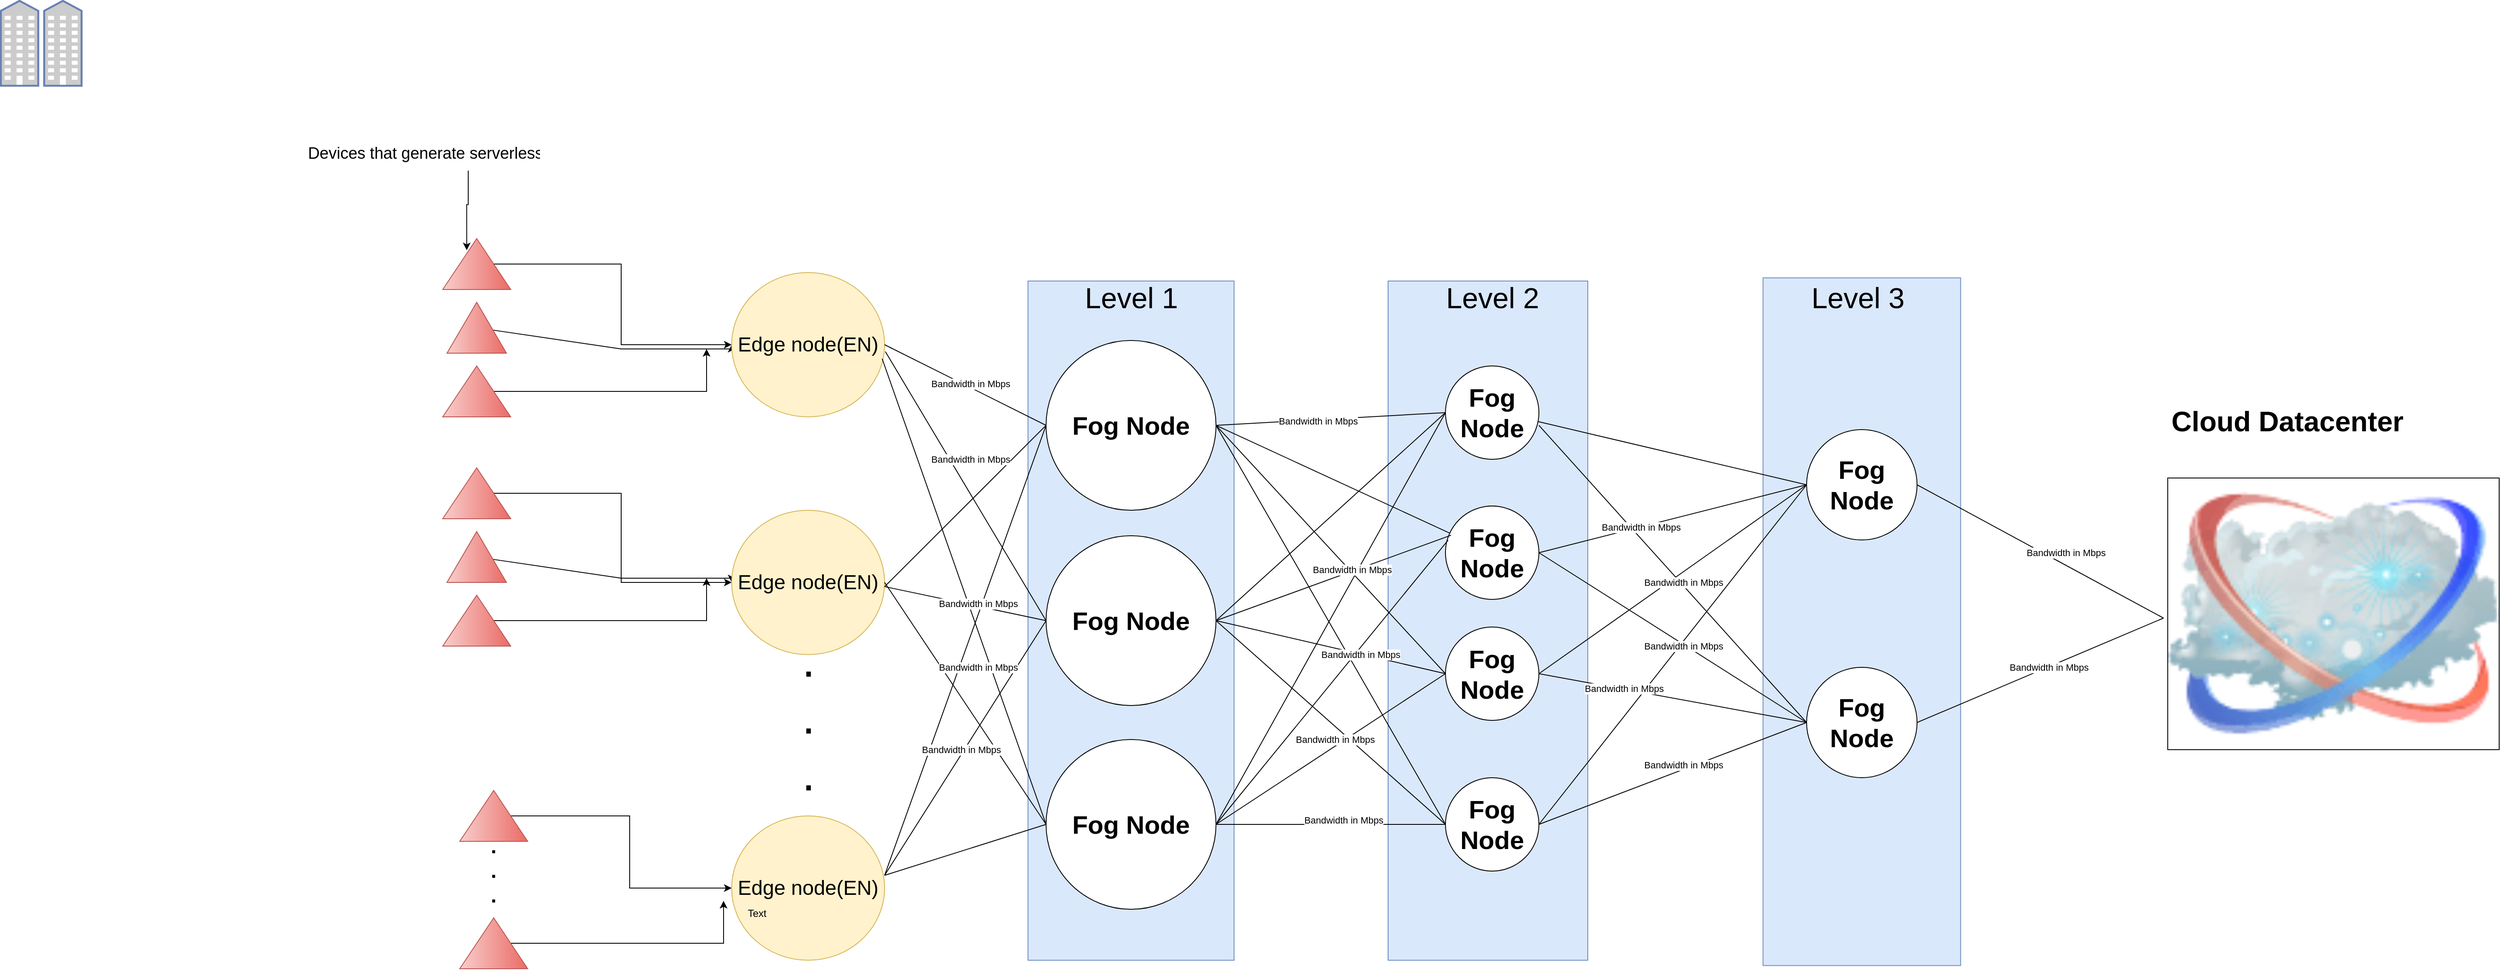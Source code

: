 <mxfile version="26.0.6">
  <diagram name="Page-1" id="55a83fd1-7818-8e21-69c5-c3457e3827bb">
    <mxGraphModel dx="2600" dy="1680" grid="1" gridSize="10" guides="1" tooltips="1" connect="1" arrows="1" fold="1" page="1" pageScale="1" pageWidth="1100" pageHeight="850" background="none" math="0" shadow="0">
      <root>
        <mxCell id="0" />
        <mxCell id="1" parent="0" />
        <mxCell id="gfVH6GyXzhJhxpXVjkYv-19" style="edgeStyle=orthogonalEdgeStyle;rounded=0;orthogonalLoop=1;jettySize=auto;html=1;entryX=0;entryY=0.5;entryDx=0;entryDy=0;" parent="1" source="gfVH6GyXzhJhxpXVjkYv-20" target="gfVH6GyXzhJhxpXVjkYv-25" edge="1">
          <mxGeometry relative="1" as="geometry" />
        </mxCell>
        <mxCell id="gfVH6GyXzhJhxpXVjkYv-20" value="" style="triangle;whiteSpace=wrap;html=1;rotation=-90;fillColor=#f8cecc;gradientColor=#ea6b66;strokeColor=#b85450;" parent="1" vertex="1">
          <mxGeometry x="20" y="60" width="60" height="80" as="geometry" />
        </mxCell>
        <mxCell id="gfVH6GyXzhJhxpXVjkYv-21" style="edgeStyle=orthogonalEdgeStyle;rounded=0;orthogonalLoop=1;jettySize=auto;html=1;" parent="1" edge="1">
          <mxGeometry relative="1" as="geometry">
            <mxPoint x="320.47" y="200" as="targetPoint" />
            <mxPoint x="70.473" y="250.005" as="sourcePoint" />
            <Array as="points">
              <mxPoint x="321" y="250" />
            </Array>
          </mxGeometry>
        </mxCell>
        <mxCell id="gfVH6GyXzhJhxpXVjkYv-22" value="" style="triangle;whiteSpace=wrap;html=1;rotation=-90;fillColor=#f8cecc;gradientColor=#ea6b66;strokeColor=#b85450;" parent="1" vertex="1">
          <mxGeometry x="20" y="210" width="60" height="80" as="geometry" />
        </mxCell>
        <mxCell id="gfVH6GyXzhJhxpXVjkYv-23" style="edgeStyle=orthogonalEdgeStyle;rounded=0;orthogonalLoop=1;jettySize=auto;html=1;entryX=0;entryY=0.5;entryDx=0;entryDy=0;" parent="1" source="gfVH6GyXzhJhxpXVjkYv-24" target="gfVH6GyXzhJhxpXVjkYv-25" edge="1">
          <mxGeometry relative="1" as="geometry">
            <Array as="points">
              <mxPoint x="220" y="200" />
              <mxPoint x="321" y="200" />
            </Array>
          </mxGeometry>
        </mxCell>
        <mxCell id="gfVH6GyXzhJhxpXVjkYv-24" value="" style="triangle;whiteSpace=wrap;html=1;rotation=-90;fillColor=#f8cecc;gradientColor=#ea6b66;strokeColor=#b85450;" parent="1" vertex="1">
          <mxGeometry x="20" y="140" width="60" height="70" as="geometry" />
        </mxCell>
        <mxCell id="gfVH6GyXzhJhxpXVjkYv-25" value="&lt;font style=&quot;font-size: 24px;&quot;&gt;Edge node(EN)&lt;/font&gt;" style="ellipse;whiteSpace=wrap;html=1;fillColor=#fff2cc;strokeColor=#d6b656;" parent="1" vertex="1">
          <mxGeometry x="350" y="110" width="180" height="170" as="geometry" />
        </mxCell>
        <mxCell id="gfVH6GyXzhJhxpXVjkYv-26" style="edgeStyle=orthogonalEdgeStyle;rounded=0;orthogonalLoop=1;jettySize=auto;html=1;entryX=0;entryY=0.5;entryDx=0;entryDy=0;" parent="1" source="gfVH6GyXzhJhxpXVjkYv-27" target="gfVH6GyXzhJhxpXVjkYv-32" edge="1">
          <mxGeometry relative="1" as="geometry" />
        </mxCell>
        <mxCell id="gfVH6GyXzhJhxpXVjkYv-27" value="" style="triangle;whiteSpace=wrap;html=1;rotation=-90;fillColor=#f8cecc;gradientColor=#ea6b66;strokeColor=#b85450;" parent="1" vertex="1">
          <mxGeometry x="20" y="330" width="60" height="80" as="geometry" />
        </mxCell>
        <mxCell id="gfVH6GyXzhJhxpXVjkYv-28" style="edgeStyle=orthogonalEdgeStyle;rounded=0;orthogonalLoop=1;jettySize=auto;html=1;" parent="1" edge="1">
          <mxGeometry relative="1" as="geometry">
            <mxPoint x="320.47" y="470" as="targetPoint" />
            <mxPoint x="70.473" y="520.005" as="sourcePoint" />
            <Array as="points">
              <mxPoint x="321" y="520" />
            </Array>
          </mxGeometry>
        </mxCell>
        <mxCell id="gfVH6GyXzhJhxpXVjkYv-29" value="" style="triangle;whiteSpace=wrap;html=1;rotation=-90;fillColor=#f8cecc;gradientColor=#ea6b66;strokeColor=#b85450;" parent="1" vertex="1">
          <mxGeometry x="20" y="480" width="60" height="80" as="geometry" />
        </mxCell>
        <mxCell id="gfVH6GyXzhJhxpXVjkYv-30" style="edgeStyle=orthogonalEdgeStyle;rounded=0;orthogonalLoop=1;jettySize=auto;html=1;entryX=0;entryY=0.5;entryDx=0;entryDy=0;" parent="1" source="gfVH6GyXzhJhxpXVjkYv-31" target="gfVH6GyXzhJhxpXVjkYv-32" edge="1">
          <mxGeometry relative="1" as="geometry">
            <Array as="points">
              <mxPoint x="220" y="470" />
              <mxPoint x="321" y="470" />
            </Array>
          </mxGeometry>
        </mxCell>
        <mxCell id="gfVH6GyXzhJhxpXVjkYv-31" value="" style="triangle;whiteSpace=wrap;html=1;rotation=-90;fillColor=#f8cecc;gradientColor=#ea6b66;strokeColor=#b85450;" parent="1" vertex="1">
          <mxGeometry x="20" y="410" width="60" height="70" as="geometry" />
        </mxCell>
        <mxCell id="gfVH6GyXzhJhxpXVjkYv-32" value="&lt;font style=&quot;font-size: 24px;&quot;&gt;Edge node(EN)&lt;/font&gt;" style="ellipse;whiteSpace=wrap;html=1;fillColor=#fff2cc;strokeColor=#d6b656;" parent="1" vertex="1">
          <mxGeometry x="350" y="390" width="180" height="170" as="geometry" />
        </mxCell>
        <mxCell id="gfVH6GyXzhJhxpXVjkYv-33" style="edgeStyle=orthogonalEdgeStyle;rounded=0;orthogonalLoop=1;jettySize=auto;html=1;entryX=0;entryY=0.5;entryDx=0;entryDy=0;" parent="1" source="gfVH6GyXzhJhxpXVjkYv-34" target="gfVH6GyXzhJhxpXVjkYv-39" edge="1">
          <mxGeometry relative="1" as="geometry" />
        </mxCell>
        <mxCell id="gfVH6GyXzhJhxpXVjkYv-34" value="" style="triangle;whiteSpace=wrap;html=1;rotation=-90;fillColor=#f8cecc;gradientColor=#ea6b66;strokeColor=#b85450;" parent="1" vertex="1">
          <mxGeometry x="40" y="710" width="60" height="80" as="geometry" />
        </mxCell>
        <mxCell id="gfVH6GyXzhJhxpXVjkYv-35" style="edgeStyle=orthogonalEdgeStyle;rounded=0;orthogonalLoop=1;jettySize=auto;html=1;" parent="1" edge="1">
          <mxGeometry relative="1" as="geometry">
            <mxPoint x="340.47" y="850" as="targetPoint" />
            <mxPoint x="90.473" y="900.005" as="sourcePoint" />
            <Array as="points">
              <mxPoint x="341" y="900" />
            </Array>
          </mxGeometry>
        </mxCell>
        <mxCell id="gfVH6GyXzhJhxpXVjkYv-36" value="" style="triangle;whiteSpace=wrap;html=1;rotation=-90;fillColor=#f8cecc;gradientColor=#ea6b66;strokeColor=#b85450;" parent="1" vertex="1">
          <mxGeometry x="40" y="860" width="60" height="80" as="geometry" />
        </mxCell>
        <mxCell id="gfVH6GyXzhJhxpXVjkYv-39" value="&lt;font style=&quot;font-size: 24px;&quot;&gt;Edge node(EN)&lt;/font&gt;" style="ellipse;whiteSpace=wrap;html=1;fillColor=#fff2cc;strokeColor=#d6b656;" parent="1" vertex="1">
          <mxGeometry x="350" y="750" width="180" height="170" as="geometry" />
        </mxCell>
        <mxCell id="gfVH6GyXzhJhxpXVjkYv-41" value="" style="rounded=0;whiteSpace=wrap;html=1;rotation=90;fillColor=#dae8fc;strokeColor=#6c8ebf;" parent="1" vertex="1">
          <mxGeometry x="420" y="398.75" width="800" height="242.5" as="geometry" />
        </mxCell>
        <mxCell id="gfVH6GyXzhJhxpXVjkYv-42" value="" style="rounded=0;whiteSpace=wrap;html=1;rotation=90;fillColor=#dae8fc;strokeColor=#6c8ebf;" parent="1" vertex="1">
          <mxGeometry x="1275" y="405" width="810" height="232.5" as="geometry" />
        </mxCell>
        <mxCell id="gfVH6GyXzhJhxpXVjkYv-43" value="" style="rounded=0;whiteSpace=wrap;html=1;rotation=90;fillColor=#dae8fc;strokeColor=#6c8ebf;" parent="1" vertex="1">
          <mxGeometry x="840" y="402.5" width="800" height="235" as="geometry" />
        </mxCell>
        <mxCell id="gfVH6GyXzhJhxpXVjkYv-48" value="&lt;font style=&quot;font-size: 30px;&quot;&gt;&lt;b&gt;Fog Node&lt;/b&gt;&lt;/font&gt;" style="ellipse;whiteSpace=wrap;html=1;aspect=fixed;" parent="1" vertex="1">
          <mxGeometry x="720" y="190" width="200" height="200" as="geometry" />
        </mxCell>
        <mxCell id="gfVH6GyXzhJhxpXVjkYv-49" value="&lt;b style=&quot;font-size: 30px;&quot;&gt;Fog Node&lt;/b&gt;" style="ellipse;whiteSpace=wrap;html=1;aspect=fixed;" parent="1" vertex="1">
          <mxGeometry x="720" y="420" width="200" height="200" as="geometry" />
        </mxCell>
        <mxCell id="gfVH6GyXzhJhxpXVjkYv-50" value="&lt;b style=&quot;font-size: 30px;&quot;&gt;Fog Node&lt;/b&gt;" style="ellipse;whiteSpace=wrap;html=1;aspect=fixed;" parent="1" vertex="1">
          <mxGeometry x="720" y="660" width="200" height="200" as="geometry" />
        </mxCell>
        <mxCell id="gfVH6GyXzhJhxpXVjkYv-51" value="&lt;b style=&quot;font-size: 30px;&quot;&gt;Fog Node&lt;/b&gt;" style="ellipse;whiteSpace=wrap;html=1;aspect=fixed;" parent="1" vertex="1">
          <mxGeometry x="1190" y="220" width="110" height="110" as="geometry" />
        </mxCell>
        <mxCell id="gfVH6GyXzhJhxpXVjkYv-54" value="" style="ellipse;whiteSpace=wrap;html=1;aspect=fixed;" parent="1" vertex="1">
          <mxGeometry x="1205" y="385" width="80" height="80" as="geometry" />
        </mxCell>
        <mxCell id="gfVH6GyXzhJhxpXVjkYv-55" value="" style="ellipse;whiteSpace=wrap;html=1;aspect=fixed;" parent="1" vertex="1">
          <mxGeometry x="1205" y="540" width="80" height="80" as="geometry" />
        </mxCell>
        <mxCell id="gfVH6GyXzhJhxpXVjkYv-56" value="" style="ellipse;whiteSpace=wrap;html=1;aspect=fixed;" parent="1" vertex="1">
          <mxGeometry x="1205" y="710" width="80" height="80" as="geometry" />
        </mxCell>
        <mxCell id="gfVH6GyXzhJhxpXVjkYv-57" value="&lt;b style=&quot;font-size: 30px;&quot;&gt;Fog Node&lt;/b&gt;" style="ellipse;whiteSpace=wrap;html=1;aspect=fixed;" parent="1" vertex="1">
          <mxGeometry x="1615" y="295" width="130" height="130" as="geometry" />
        </mxCell>
        <mxCell id="gfVH6GyXzhJhxpXVjkYv-58" value="&lt;b style=&quot;font-size: 30px;&quot;&gt;Fog Node&lt;/b&gt;" style="ellipse;whiteSpace=wrap;html=1;aspect=fixed;" parent="1" vertex="1">
          <mxGeometry x="1615" y="575" width="130" height="130" as="geometry" />
        </mxCell>
        <mxCell id="gfVH6GyXzhJhxpXVjkYv-60" value="" style="image;html=1;image=img/lib/clip_art/networking/Cloud_128x128.png;imageBackground=none;imageBorder=default;" parent="1" vertex="1">
          <mxGeometry x="2040" y="352" width="390" height="320" as="geometry" />
        </mxCell>
        <mxCell id="gfVH6GyXzhJhxpXVjkYv-64" value="&lt;font style=&quot;font-size: 34px;&quot;&gt;Level 1&lt;/font&gt;" style="text;html=1;align=center;verticalAlign=middle;resizable=0;points=[];autosize=1;strokeColor=none;fillColor=none;" parent="1" vertex="1">
          <mxGeometry x="755" y="115" width="130" height="50" as="geometry" />
        </mxCell>
        <mxCell id="gfVH6GyXzhJhxpXVjkYv-65" value="&lt;font style=&quot;font-size: 34px;&quot;&gt;Level 2&lt;/font&gt;" style="text;html=1;align=center;verticalAlign=middle;resizable=0;points=[];autosize=1;strokeColor=none;fillColor=none;" parent="1" vertex="1">
          <mxGeometry x="1180" y="115" width="130" height="50" as="geometry" />
        </mxCell>
        <mxCell id="gfVH6GyXzhJhxpXVjkYv-66" value="&lt;font style=&quot;font-size: 34px;&quot;&gt;Level 3&lt;/font&gt;" style="text;html=1;align=center;verticalAlign=middle;resizable=0;points=[];autosize=1;strokeColor=none;fillColor=none;" parent="1" vertex="1">
          <mxGeometry x="1610" y="115" width="130" height="50" as="geometry" />
        </mxCell>
        <mxCell id="gfVH6GyXzhJhxpXVjkYv-67" value="&lt;font style=&quot;font-size: 33px;&quot;&gt;&lt;b&gt;Cloud Datacenter&amp;nbsp;&lt;/b&gt;&lt;/font&gt;" style="text;html=1;align=center;verticalAlign=middle;resizable=0;points=[];autosize=1;strokeColor=none;fillColor=none;" parent="1" vertex="1">
          <mxGeometry x="2030" y="260" width="310" height="50" as="geometry" />
        </mxCell>
        <mxCell id="gfVH6GyXzhJhxpXVjkYv-69" value="&lt;b style=&quot;font-size: 30px;&quot;&gt;Fog Node&lt;/b&gt;" style="ellipse;whiteSpace=wrap;html=1;aspect=fixed;" parent="1" vertex="1">
          <mxGeometry x="1190" y="385" width="110" height="110" as="geometry" />
        </mxCell>
        <mxCell id="gfVH6GyXzhJhxpXVjkYv-70" value="&lt;b style=&quot;font-size: 30px;&quot;&gt;Fog Node&lt;/b&gt;" style="ellipse;whiteSpace=wrap;html=1;aspect=fixed;" parent="1" vertex="1">
          <mxGeometry x="1190" y="527.5" width="110" height="110" as="geometry" />
        </mxCell>
        <mxCell id="gfVH6GyXzhJhxpXVjkYv-71" value="&lt;b style=&quot;font-size: 30px;&quot;&gt;Fog Node&lt;/b&gt;" style="ellipse;whiteSpace=wrap;html=1;aspect=fixed;" parent="1" vertex="1">
          <mxGeometry x="1190" y="705" width="110" height="110" as="geometry" />
        </mxCell>
        <mxCell id="gfVH6GyXzhJhxpXVjkYv-72" value="" style="fontColor=#0066CC;verticalAlign=top;verticalLabelPosition=bottom;labelPosition=center;align=center;html=1;outlineConnect=0;fillColor=#CCCCCC;strokeColor=#6881B3;gradientColor=none;gradientDirection=north;strokeWidth=2;shape=mxgraph.networks.community;" parent="1" vertex="1">
          <mxGeometry x="-510" y="-210" width="95" height="100" as="geometry" />
        </mxCell>
        <mxCell id="gfVH6GyXzhJhxpXVjkYv-77" value="" style="endArrow=none;html=1;rounded=0;entryX=0;entryY=0.5;entryDx=0;entryDy=0;exitX=1;exitY=0.5;exitDx=0;exitDy=0;" parent="1" source="gfVH6GyXzhJhxpXVjkYv-25" target="gfVH6GyXzhJhxpXVjkYv-48" edge="1">
          <mxGeometry width="50" height="50" relative="1" as="geometry">
            <mxPoint x="940" y="350" as="sourcePoint" />
            <mxPoint x="990" y="300" as="targetPoint" />
            <Array as="points" />
          </mxGeometry>
        </mxCell>
        <mxCell id="_U8R7I9dlbcm_qzRQH-U-3" value="Bandwidth in Mbps" style="edgeLabel;html=1;align=center;verticalAlign=middle;resizable=0;points=[];" vertex="1" connectable="0" parent="gfVH6GyXzhJhxpXVjkYv-77">
          <mxGeometry x="-0.209" y="-1" relative="1" as="geometry">
            <mxPoint x="26" y="7" as="offset" />
          </mxGeometry>
        </mxCell>
        <mxCell id="gfVH6GyXzhJhxpXVjkYv-78" value="" style="endArrow=none;html=1;rounded=0;exitX=1.005;exitY=0.548;exitDx=0;exitDy=0;exitPerimeter=0;entryX=0;entryY=0.5;entryDx=0;entryDy=0;" parent="1" source="gfVH6GyXzhJhxpXVjkYv-25" target="gfVH6GyXzhJhxpXVjkYv-49" edge="1">
          <mxGeometry width="50" height="50" relative="1" as="geometry">
            <mxPoint x="540" y="205" as="sourcePoint" />
            <mxPoint x="688" y="437" as="targetPoint" />
            <Array as="points" />
          </mxGeometry>
        </mxCell>
        <mxCell id="gfVH6GyXzhJhxpXVjkYv-79" value="" style="endArrow=none;html=1;rounded=0;entryX=0;entryY=0.5;entryDx=0;entryDy=0;exitX=0.984;exitY=0.597;exitDx=0;exitDy=0;exitPerimeter=0;" parent="1" source="gfVH6GyXzhJhxpXVjkYv-25" target="gfVH6GyXzhJhxpXVjkYv-50" edge="1">
          <mxGeometry width="50" height="50" relative="1" as="geometry">
            <mxPoint x="550" y="215" as="sourcePoint" />
            <mxPoint x="664" y="310" as="targetPoint" />
            <Array as="points" />
          </mxGeometry>
        </mxCell>
        <mxCell id="gfVH6GyXzhJhxpXVjkYv-80" value="" style="endArrow=none;html=1;rounded=0;entryX=0;entryY=0.5;entryDx=0;entryDy=0;" parent="1" target="gfVH6GyXzhJhxpXVjkYv-48" edge="1">
          <mxGeometry width="50" height="50" relative="1" as="geometry">
            <mxPoint x="530" y="480" as="sourcePoint" />
            <mxPoint x="580" y="420" as="targetPoint" />
          </mxGeometry>
        </mxCell>
        <mxCell id="gfVH6GyXzhJhxpXVjkYv-81" value="" style="endArrow=none;html=1;rounded=0;entryX=0;entryY=0.5;entryDx=0;entryDy=0;exitX=1;exitY=0.529;exitDx=0;exitDy=0;exitPerimeter=0;" parent="1" source="gfVH6GyXzhJhxpXVjkYv-32" target="gfVH6GyXzhJhxpXVjkYv-49" edge="1">
          <mxGeometry width="50" height="50" relative="1" as="geometry">
            <mxPoint x="540" y="470" as="sourcePoint" />
            <mxPoint x="590" y="420" as="targetPoint" />
          </mxGeometry>
        </mxCell>
        <mxCell id="gfVH6GyXzhJhxpXVjkYv-82" value="" style="endArrow=none;html=1;rounded=0;entryX=0;entryY=0.5;entryDx=0;entryDy=0;exitX=1;exitY=0.5;exitDx=0;exitDy=0;" parent="1" source="gfVH6GyXzhJhxpXVjkYv-32" target="gfVH6GyXzhJhxpXVjkYv-50" edge="1">
          <mxGeometry width="50" height="50" relative="1" as="geometry">
            <mxPoint x="540" y="580" as="sourcePoint" />
            <mxPoint x="590" y="530" as="targetPoint" />
          </mxGeometry>
        </mxCell>
        <mxCell id="gfVH6GyXzhJhxpXVjkYv-83" value="" style="endArrow=none;html=1;rounded=0;entryX=0;entryY=0.5;entryDx=0;entryDy=0;" parent="1" target="gfVH6GyXzhJhxpXVjkYv-48" edge="1">
          <mxGeometry width="50" height="50" relative="1" as="geometry">
            <mxPoint x="530" y="820" as="sourcePoint" />
            <mxPoint x="580" y="770" as="targetPoint" />
          </mxGeometry>
        </mxCell>
        <mxCell id="gfVH6GyXzhJhxpXVjkYv-84" value="" style="endArrow=none;html=1;rounded=0;entryX=0;entryY=0.5;entryDx=0;entryDy=0;" parent="1" target="gfVH6GyXzhJhxpXVjkYv-49" edge="1">
          <mxGeometry width="50" height="50" relative="1" as="geometry">
            <mxPoint x="530" y="820" as="sourcePoint" />
            <mxPoint x="580" y="770" as="targetPoint" />
          </mxGeometry>
        </mxCell>
        <mxCell id="gfVH6GyXzhJhxpXVjkYv-85" value="" style="endArrow=none;html=1;rounded=0;entryX=0;entryY=0.5;entryDx=0;entryDy=0;" parent="1" target="gfVH6GyXzhJhxpXVjkYv-50" edge="1">
          <mxGeometry width="50" height="50" relative="1" as="geometry">
            <mxPoint x="530" y="820" as="sourcePoint" />
            <mxPoint x="640" y="760" as="targetPoint" />
          </mxGeometry>
        </mxCell>
        <mxCell id="gfVH6GyXzhJhxpXVjkYv-86" value="" style="endArrow=none;html=1;rounded=0;entryX=0;entryY=0.5;entryDx=0;entryDy=0;" parent="1" target="gfVH6GyXzhJhxpXVjkYv-51" edge="1">
          <mxGeometry width="50" height="50" relative="1" as="geometry">
            <mxPoint x="920" y="290" as="sourcePoint" />
            <mxPoint x="970" y="230" as="targetPoint" />
          </mxGeometry>
        </mxCell>
        <mxCell id="gfVH6GyXzhJhxpXVjkYv-87" value="" style="endArrow=none;html=1;rounded=0;exitX=1;exitY=0.5;exitDx=0;exitDy=0;" parent="1" source="gfVH6GyXzhJhxpXVjkYv-48" target="gfVH6GyXzhJhxpXVjkYv-69" edge="1">
          <mxGeometry width="50" height="50" relative="1" as="geometry">
            <mxPoint x="960" y="350" as="sourcePoint" />
            <mxPoint x="1010" y="300" as="targetPoint" />
          </mxGeometry>
        </mxCell>
        <mxCell id="gfVH6GyXzhJhxpXVjkYv-88" value="" style="endArrow=none;html=1;rounded=0;entryX=0;entryY=0.5;entryDx=0;entryDy=0;exitX=1;exitY=0.5;exitDx=0;exitDy=0;" parent="1" source="gfVH6GyXzhJhxpXVjkYv-48" target="gfVH6GyXzhJhxpXVjkYv-70" edge="1">
          <mxGeometry width="50" height="50" relative="1" as="geometry">
            <mxPoint x="960" y="380" as="sourcePoint" />
            <mxPoint x="1010" y="330" as="targetPoint" />
          </mxGeometry>
        </mxCell>
        <mxCell id="gfVH6GyXzhJhxpXVjkYv-89" value="" style="endArrow=none;html=1;rounded=0;entryX=0;entryY=0.5;entryDx=0;entryDy=0;" parent="1" target="gfVH6GyXzhJhxpXVjkYv-71" edge="1">
          <mxGeometry width="50" height="50" relative="1" as="geometry">
            <mxPoint x="920" y="290" as="sourcePoint" />
            <mxPoint x="1060" y="470" as="targetPoint" />
          </mxGeometry>
        </mxCell>
        <mxCell id="gfVH6GyXzhJhxpXVjkYv-90" value="" style="endArrow=none;html=1;rounded=0;exitX=1;exitY=0.5;exitDx=0;exitDy=0;entryX=0;entryY=0.5;entryDx=0;entryDy=0;" parent="1" source="gfVH6GyXzhJhxpXVjkYv-49" target="gfVH6GyXzhJhxpXVjkYv-51" edge="1">
          <mxGeometry width="50" height="50" relative="1" as="geometry">
            <mxPoint x="980" y="520" as="sourcePoint" />
            <mxPoint x="1020" y="460" as="targetPoint" />
          </mxGeometry>
        </mxCell>
        <mxCell id="gfVH6GyXzhJhxpXVjkYv-91" value="" style="endArrow=none;html=1;rounded=0;entryX=0.06;entryY=0.313;entryDx=0;entryDy=0;entryPerimeter=0;exitX=1;exitY=0.5;exitDx=0;exitDy=0;" parent="1" source="gfVH6GyXzhJhxpXVjkYv-49" target="gfVH6GyXzhJhxpXVjkYv-69" edge="1">
          <mxGeometry width="50" height="50" relative="1" as="geometry">
            <mxPoint x="950" y="590" as="sourcePoint" />
            <mxPoint x="1000" y="540" as="targetPoint" />
          </mxGeometry>
        </mxCell>
        <mxCell id="gfVH6GyXzhJhxpXVjkYv-92" value="" style="endArrow=none;html=1;rounded=0;entryX=0;entryY=0.5;entryDx=0;entryDy=0;exitX=1;exitY=0.5;exitDx=0;exitDy=0;" parent="1" source="gfVH6GyXzhJhxpXVjkYv-49" target="gfVH6GyXzhJhxpXVjkYv-70" edge="1">
          <mxGeometry width="50" height="50" relative="1" as="geometry">
            <mxPoint x="970" y="600" as="sourcePoint" />
            <mxPoint x="1020" y="550" as="targetPoint" />
          </mxGeometry>
        </mxCell>
        <mxCell id="gfVH6GyXzhJhxpXVjkYv-93" value="" style="endArrow=none;html=1;rounded=0;entryX=0;entryY=0.5;entryDx=0;entryDy=0;exitX=1;exitY=0.5;exitDx=0;exitDy=0;" parent="1" source="gfVH6GyXzhJhxpXVjkYv-49" target="gfVH6GyXzhJhxpXVjkYv-71" edge="1">
          <mxGeometry width="50" height="50" relative="1" as="geometry">
            <mxPoint x="950" y="610" as="sourcePoint" />
            <mxPoint x="1000" y="560" as="targetPoint" />
          </mxGeometry>
        </mxCell>
        <mxCell id="gfVH6GyXzhJhxpXVjkYv-94" value="" style="endArrow=none;html=1;rounded=0;exitX=1;exitY=0.5;exitDx=0;exitDy=0;entryX=0;entryY=0.5;entryDx=0;entryDy=0;" parent="1" source="gfVH6GyXzhJhxpXVjkYv-50" target="gfVH6GyXzhJhxpXVjkYv-51" edge="1">
          <mxGeometry width="50" height="50" relative="1" as="geometry">
            <mxPoint x="990" y="740" as="sourcePoint" />
            <mxPoint x="1050" y="680" as="targetPoint" />
          </mxGeometry>
        </mxCell>
        <mxCell id="gfVH6GyXzhJhxpXVjkYv-95" value="" style="endArrow=none;html=1;rounded=0;entryX=0.029;entryY=0.365;entryDx=0;entryDy=0;entryPerimeter=0;exitX=1;exitY=0.5;exitDx=0;exitDy=0;" parent="1" source="gfVH6GyXzhJhxpXVjkYv-50" target="gfVH6GyXzhJhxpXVjkYv-69" edge="1">
          <mxGeometry width="50" height="50" relative="1" as="geometry">
            <mxPoint x="1000" y="780" as="sourcePoint" />
            <mxPoint x="1050" y="730" as="targetPoint" />
          </mxGeometry>
        </mxCell>
        <mxCell id="gfVH6GyXzhJhxpXVjkYv-96" value="" style="endArrow=none;html=1;rounded=0;entryX=0;entryY=0.5;entryDx=0;entryDy=0;" parent="1" target="gfVH6GyXzhJhxpXVjkYv-70" edge="1">
          <mxGeometry width="50" height="50" relative="1" as="geometry">
            <mxPoint x="920" y="760" as="sourcePoint" />
            <mxPoint x="1000" y="740" as="targetPoint" />
          </mxGeometry>
        </mxCell>
        <mxCell id="gfVH6GyXzhJhxpXVjkYv-97" value="" style="endArrow=none;html=1;rounded=0;entryX=0;entryY=0.5;entryDx=0;entryDy=0;exitX=1;exitY=0.5;exitDx=0;exitDy=0;" parent="1" source="gfVH6GyXzhJhxpXVjkYv-50" target="gfVH6GyXzhJhxpXVjkYv-71" edge="1">
          <mxGeometry width="50" height="50" relative="1" as="geometry">
            <mxPoint x="960" y="800" as="sourcePoint" />
            <mxPoint x="1010" y="750" as="targetPoint" />
          </mxGeometry>
        </mxCell>
        <mxCell id="gfVH6GyXzhJhxpXVjkYv-98" value="" style="endArrow=none;html=1;rounded=0;entryX=0;entryY=0.5;entryDx=0;entryDy=0;exitX=0.995;exitY=0.597;exitDx=0;exitDy=0;exitPerimeter=0;" parent="1" source="gfVH6GyXzhJhxpXVjkYv-51" target="gfVH6GyXzhJhxpXVjkYv-57" edge="1">
          <mxGeometry width="50" height="50" relative="1" as="geometry">
            <mxPoint x="1390" y="310" as="sourcePoint" />
            <mxPoint x="1440" y="260" as="targetPoint" />
          </mxGeometry>
        </mxCell>
        <mxCell id="gfVH6GyXzhJhxpXVjkYv-99" value="" style="endArrow=none;html=1;rounded=0;entryX=0;entryY=0.5;entryDx=0;entryDy=0;exitX=1;exitY=0.5;exitDx=0;exitDy=0;" parent="1" source="gfVH6GyXzhJhxpXVjkYv-69" target="gfVH6GyXzhJhxpXVjkYv-57" edge="1">
          <mxGeometry width="50" height="50" relative="1" as="geometry">
            <mxPoint x="1400" y="420" as="sourcePoint" />
            <mxPoint x="1450" y="370" as="targetPoint" />
          </mxGeometry>
        </mxCell>
        <mxCell id="gfVH6GyXzhJhxpXVjkYv-100" value="" style="endArrow=none;html=1;rounded=0;entryX=0;entryY=0.5;entryDx=0;entryDy=0;exitX=1;exitY=0.5;exitDx=0;exitDy=0;" parent="1" source="gfVH6GyXzhJhxpXVjkYv-70" target="gfVH6GyXzhJhxpXVjkYv-57" edge="1">
          <mxGeometry width="50" height="50" relative="1" as="geometry">
            <mxPoint x="1380" y="530" as="sourcePoint" />
            <mxPoint x="1430" y="480" as="targetPoint" />
          </mxGeometry>
        </mxCell>
        <mxCell id="gfVH6GyXzhJhxpXVjkYv-102" value="" style="endArrow=none;html=1;rounded=0;entryX=0;entryY=0.5;entryDx=0;entryDy=0;exitX=1;exitY=0.5;exitDx=0;exitDy=0;" parent="1" source="gfVH6GyXzhJhxpXVjkYv-70" target="gfVH6GyXzhJhxpXVjkYv-58" edge="1">
          <mxGeometry width="50" height="50" relative="1" as="geometry">
            <mxPoint x="1440" y="600" as="sourcePoint" />
            <mxPoint x="1490" y="550" as="targetPoint" />
          </mxGeometry>
        </mxCell>
        <mxCell id="gfVH6GyXzhJhxpXVjkYv-103" value="" style="endArrow=none;html=1;rounded=0;entryX=0;entryY=0.5;entryDx=0;entryDy=0;exitX=1;exitY=0.5;exitDx=0;exitDy=0;" parent="1" source="gfVH6GyXzhJhxpXVjkYv-71" target="gfVH6GyXzhJhxpXVjkYv-57" edge="1">
          <mxGeometry width="50" height="50" relative="1" as="geometry">
            <mxPoint x="1430" y="570" as="sourcePoint" />
            <mxPoint x="1480" y="520" as="targetPoint" />
          </mxGeometry>
        </mxCell>
        <mxCell id="gfVH6GyXzhJhxpXVjkYv-104" value="" style="endArrow=none;html=1;rounded=0;entryX=0;entryY=0.5;entryDx=0;entryDy=0;exitX=1;exitY=0.5;exitDx=0;exitDy=0;" parent="1" source="gfVH6GyXzhJhxpXVjkYv-71" target="gfVH6GyXzhJhxpXVjkYv-58" edge="1">
          <mxGeometry width="50" height="50" relative="1" as="geometry">
            <mxPoint x="1370" y="750" as="sourcePoint" />
            <mxPoint x="1420" y="700" as="targetPoint" />
          </mxGeometry>
        </mxCell>
        <mxCell id="gfVH6GyXzhJhxpXVjkYv-105" value="" style="endArrow=none;html=1;rounded=0;entryX=0;entryY=0.5;entryDx=0;entryDy=0;" parent="1" target="gfVH6GyXzhJhxpXVjkYv-58" edge="1">
          <mxGeometry width="50" height="50" relative="1" as="geometry">
            <mxPoint x="1300" y="290" as="sourcePoint" />
            <mxPoint x="1470" y="190" as="targetPoint" />
          </mxGeometry>
        </mxCell>
        <mxCell id="gfVH6GyXzhJhxpXVjkYv-106" value="" style="endArrow=none;html=1;rounded=0;entryX=0;entryY=0.5;entryDx=0;entryDy=0;exitX=1;exitY=0.5;exitDx=0;exitDy=0;" parent="1" source="gfVH6GyXzhJhxpXVjkYv-69" target="gfVH6GyXzhJhxpXVjkYv-58" edge="1">
          <mxGeometry width="50" height="50" relative="1" as="geometry">
            <mxPoint x="1400" y="390" as="sourcePoint" />
            <mxPoint x="1450" y="340" as="targetPoint" />
          </mxGeometry>
        </mxCell>
        <mxCell id="gfVH6GyXzhJhxpXVjkYv-107" value="" style="endArrow=none;html=1;rounded=0;entryX=0;entryY=0.5;entryDx=0;entryDy=0;exitX=1;exitY=0.5;exitDx=0;exitDy=0;" parent="1" source="gfVH6GyXzhJhxpXVjkYv-57" edge="1">
          <mxGeometry width="50" height="50" relative="1" as="geometry">
            <mxPoint x="1890" y="320" as="sourcePoint" />
            <mxPoint x="2035" y="517" as="targetPoint" />
          </mxGeometry>
        </mxCell>
        <mxCell id="gfVH6GyXzhJhxpXVjkYv-108" value="" style="endArrow=none;html=1;rounded=0;exitX=1;exitY=0.5;exitDx=0;exitDy=0;entryX=0;entryY=0.5;entryDx=0;entryDy=0;" parent="1" source="gfVH6GyXzhJhxpXVjkYv-58" edge="1">
          <mxGeometry width="50" height="50" relative="1" as="geometry">
            <mxPoint x="1850" y="560" as="sourcePoint" />
            <mxPoint x="2035" y="517" as="targetPoint" />
          </mxGeometry>
        </mxCell>
        <mxCell id="gfVH6GyXzhJhxpXVjkYv-109" value="&lt;font style=&quot;font-size: 19px;&quot;&gt;Devices that generate serverless application&amp;nbsp;&lt;/font&gt;" style="text;html=1;align=center;verticalAlign=middle;resizable=0;points=[];autosize=1;strokeColor=none;fillColor=none;" parent="1" vertex="1">
          <mxGeometry x="-160" y="-50" width="400" height="40" as="geometry" />
        </mxCell>
        <mxCell id="gfVH6GyXzhJhxpXVjkYv-110" style="edgeStyle=orthogonalEdgeStyle;rounded=0;orthogonalLoop=1;jettySize=auto;html=1;entryX=0.77;entryY=0.353;entryDx=0;entryDy=0;entryPerimeter=0;" parent="1" source="gfVH6GyXzhJhxpXVjkYv-109" target="gfVH6GyXzhJhxpXVjkYv-20" edge="1">
          <mxGeometry relative="1" as="geometry" />
        </mxCell>
        <mxCell id="gfVH6GyXzhJhxpXVjkYv-111" value="Text" style="text;html=1;align=center;verticalAlign=middle;whiteSpace=wrap;rounded=0;" parent="1" vertex="1">
          <mxGeometry x="350" y="850" width="60" height="30" as="geometry" />
        </mxCell>
        <mxCell id="gfVH6GyXzhJhxpXVjkYv-112" value="&lt;font style=&quot;font-size: 24px;&quot;&gt;&lt;b style=&quot;&quot;&gt;.&lt;/b&gt;&lt;/font&gt;&lt;div&gt;&lt;font style=&quot;font-size: 24px;&quot;&gt;&lt;b&gt;.&lt;/b&gt;&lt;/font&gt;&lt;/div&gt;&lt;div&gt;&lt;font style=&quot;font-size: 24px;&quot;&gt;&lt;b style=&quot;&quot;&gt;.&lt;/b&gt;&lt;/font&gt;&lt;/div&gt;" style="text;html=1;align=center;verticalAlign=middle;whiteSpace=wrap;rounded=0;" parent="1" vertex="1">
          <mxGeometry x="40" y="800" width="60" height="30" as="geometry" />
        </mxCell>
        <mxCell id="_U8R7I9dlbcm_qzRQH-U-2" value="&lt;font style=&quot;font-size: 56px;&quot;&gt;.&lt;/font&gt;&lt;div&gt;&lt;font style=&quot;font-size: 56px;&quot;&gt;.&lt;/font&gt;&lt;/div&gt;&lt;div&gt;&lt;font style=&quot;font-size: 56px;&quot;&gt;.&lt;/font&gt;&lt;/div&gt;&lt;div&gt;&lt;br&gt;&lt;/div&gt;" style="text;html=1;align=center;verticalAlign=middle;resizable=0;points=[];autosize=1;strokeColor=none;fillColor=none;" vertex="1" parent="1">
          <mxGeometry x="420" y="525" width="40" height="230" as="geometry" />
        </mxCell>
        <mxCell id="_U8R7I9dlbcm_qzRQH-U-4" value="Bandwidth in Mbps" style="edgeLabel;html=1;align=center;verticalAlign=middle;resizable=0;points=[];" vertex="1" connectable="0" parent="1">
          <mxGeometry x="630.264" y="240.25" as="geometry" />
        </mxCell>
        <mxCell id="_U8R7I9dlbcm_qzRQH-U-5" value="Bandwidth in Mbps" style="edgeLabel;html=1;align=center;verticalAlign=middle;resizable=0;points=[];" vertex="1" connectable="0" parent="1">
          <mxGeometry x="1040.004" y="285.0" as="geometry" />
        </mxCell>
        <mxCell id="_U8R7I9dlbcm_qzRQH-U-6" value="Bandwidth in Mbps" style="edgeLabel;html=1;align=center;verticalAlign=middle;resizable=0;points=[];" vertex="1" connectable="0" parent="1">
          <mxGeometry x="630.264" y="330.0" as="geometry" />
        </mxCell>
        <mxCell id="_U8R7I9dlbcm_qzRQH-U-7" value="Bandwidth in Mbps" style="edgeLabel;html=1;align=center;verticalAlign=middle;resizable=0;points=[];" vertex="1" connectable="0" parent="1">
          <mxGeometry x="1080.004" y="460.0" as="geometry" />
        </mxCell>
        <mxCell id="_U8R7I9dlbcm_qzRQH-U-8" value="Bandwidth in Mbps" style="edgeLabel;html=1;align=center;verticalAlign=middle;resizable=0;points=[];" vertex="1" connectable="0" parent="1">
          <mxGeometry x="1090.004" y="560.0" as="geometry" />
        </mxCell>
        <mxCell id="_U8R7I9dlbcm_qzRQH-U-9" value="Bandwidth in Mbps" style="edgeLabel;html=1;align=center;verticalAlign=middle;resizable=0;points=[];" vertex="1" connectable="0" parent="1">
          <mxGeometry x="640.004" y="500.0" as="geometry" />
        </mxCell>
        <mxCell id="_U8R7I9dlbcm_qzRQH-U-10" value="Bandwidth in Mbps" style="edgeLabel;html=1;align=center;verticalAlign=middle;resizable=0;points=[];" vertex="1" connectable="0" parent="1">
          <mxGeometry x="620.004" y="672.0" as="geometry" />
        </mxCell>
        <mxCell id="_U8R7I9dlbcm_qzRQH-U-11" value="Bandwidth in Mbps" style="edgeLabel;html=1;align=center;verticalAlign=middle;resizable=0;points=[];" vertex="1" connectable="0" parent="1">
          <mxGeometry x="1420.004" y="410.0" as="geometry" />
        </mxCell>
        <mxCell id="_U8R7I9dlbcm_qzRQH-U-12" value="Bandwidth in Mbps" style="edgeLabel;html=1;align=center;verticalAlign=middle;resizable=0;points=[];" vertex="1" connectable="0" parent="1">
          <mxGeometry x="1470.004" y="475.0" as="geometry" />
        </mxCell>
        <mxCell id="_U8R7I9dlbcm_qzRQH-U-13" value="Bandwidth in Mbps" style="edgeLabel;html=1;align=center;verticalAlign=middle;resizable=0;points=[];" vertex="1" connectable="0" parent="1">
          <mxGeometry x="1470.004" y="550.0" as="geometry" />
        </mxCell>
        <mxCell id="_U8R7I9dlbcm_qzRQH-U-14" value="Bandwidth in Mbps" style="edgeLabel;html=1;align=center;verticalAlign=middle;resizable=0;points=[];" vertex="1" connectable="0" parent="1">
          <mxGeometry x="1400.004" y="600.0" as="geometry" />
        </mxCell>
        <mxCell id="_U8R7I9dlbcm_qzRQH-U-15" value="Bandwidth in Mbps" style="edgeLabel;html=1;align=center;verticalAlign=middle;resizable=0;points=[];" vertex="1" connectable="0" parent="1">
          <mxGeometry x="1470.004" y="690.0" as="geometry" />
        </mxCell>
        <mxCell id="_U8R7I9dlbcm_qzRQH-U-16" value="Bandwidth in Mbps" style="edgeLabel;html=1;align=center;verticalAlign=middle;resizable=0;points=[];" vertex="1" connectable="0" parent="1">
          <mxGeometry x="1920.004" y="440.0" as="geometry" />
        </mxCell>
        <mxCell id="_U8R7I9dlbcm_qzRQH-U-17" value="Bandwidth in Mbps" style="edgeLabel;html=1;align=center;verticalAlign=middle;resizable=0;points=[];" vertex="1" connectable="0" parent="1">
          <mxGeometry x="1900.004" y="575.0" as="geometry" />
        </mxCell>
        <mxCell id="_U8R7I9dlbcm_qzRQH-U-18" value="Bandwidth in Mbps" style="edgeLabel;html=1;align=center;verticalAlign=middle;resizable=0;points=[];" vertex="1" connectable="0" parent="1">
          <mxGeometry x="1070.004" y="755.0" as="geometry" />
        </mxCell>
        <mxCell id="_U8R7I9dlbcm_qzRQH-U-19" value="Bandwidth in Mbps" style="edgeLabel;html=1;align=center;verticalAlign=middle;resizable=0;points=[];" vertex="1" connectable="0" parent="1">
          <mxGeometry x="1060.004" y="660.0" as="geometry" />
        </mxCell>
        <mxCell id="_U8R7I9dlbcm_qzRQH-U-20" value="Bandwidth in Mbps" style="edgeLabel;html=1;align=center;verticalAlign=middle;resizable=0;points=[];" vertex="1" connectable="0" parent="1">
          <mxGeometry x="640.004" y="575.0" as="geometry" />
        </mxCell>
      </root>
    </mxGraphModel>
  </diagram>
</mxfile>
